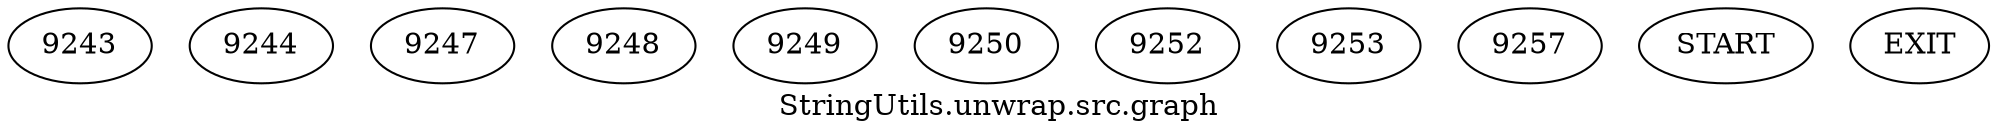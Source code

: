 /* --------------------------------------------------- */
/* Generated by Dr. Garbage Control Flow Graph Factory */
/* http://www.drgarbage.com                            */
/* Version: 4.5.0.201508311741                         */
/* Retrieved on: 2020-01-06 16:14:34.907               */
/* --------------------------------------------------- */
digraph "StringUtils.unwrap.src.graph" {
 graph [label="StringUtils.unwrap.src.graph"];
 2 [label="9243" ]
 3 [label="9244" ]
 4 [label="9247" ]
 5 [label="9248" ]
 6 [label="9249" ]
 7 [label="9250" ]
 8 [label="9252" ]
 9 [label="9253" ]
 10 [label="9257" ]
 11 [label="START" ]
 12 [label="EXIT" ]
 11  2
 2  3
 2  4
 4  5
 5  6
 6  7
 7  8
 8  9
 4  10
 8  10
 3  12
 9  12
 10  12
}
